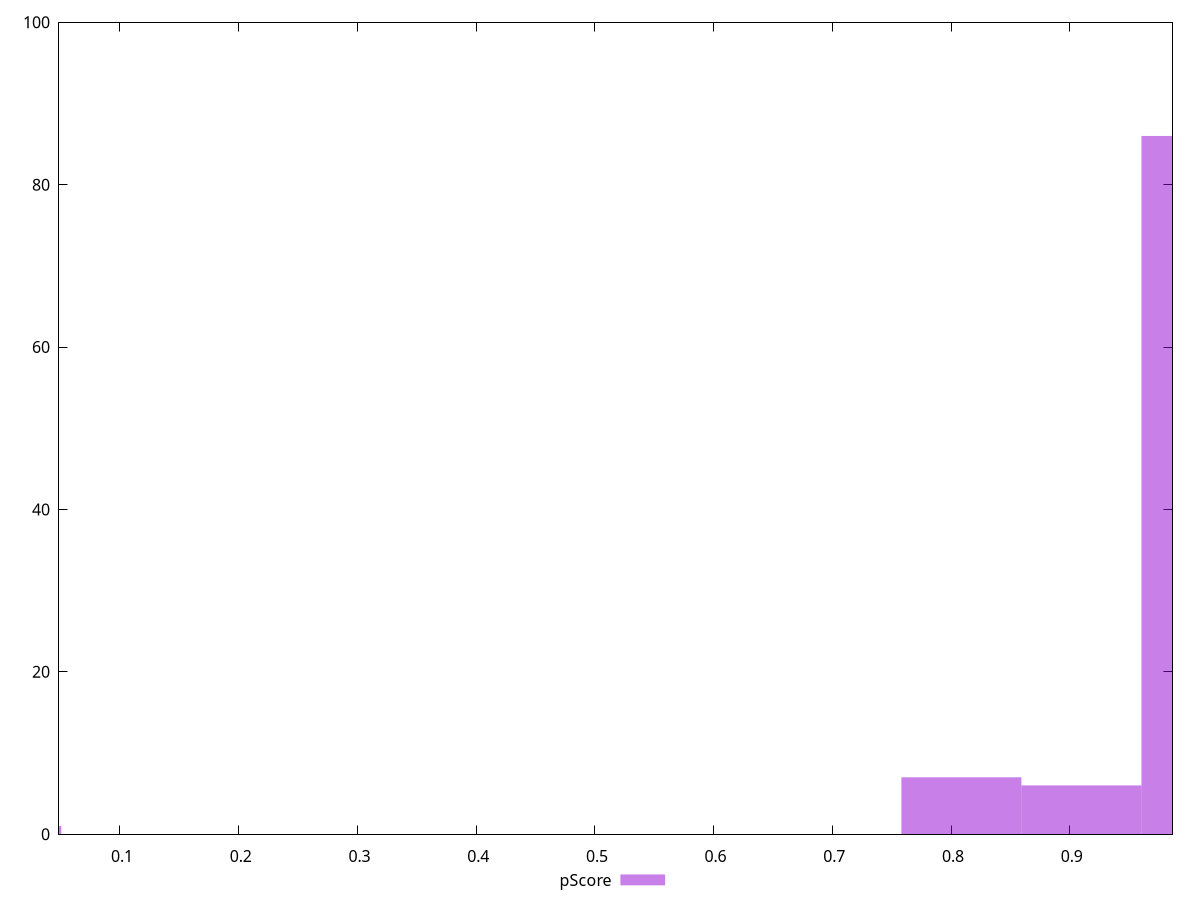 reset

$pScore <<EOF
0.9097640036725804 6
1.0108488929695338 86
0.808679114375627 7
0 1
EOF

set key outside below
set boxwidth 0.10108488929695338
set xrange [0.048656831752320384:0.9864779870077632]
set yrange [0:100]
set trange [0:100]
set style fill transparent solid 0.5 noborder
set terminal svg size 640, 490 enhanced background rgb 'white'
set output "report_00017_2021-02-10T15-08-03.406Z/first-cpu-idle/samples/pages/pScore/histogram.svg"

plot $pScore title "pScore" with boxes

reset
